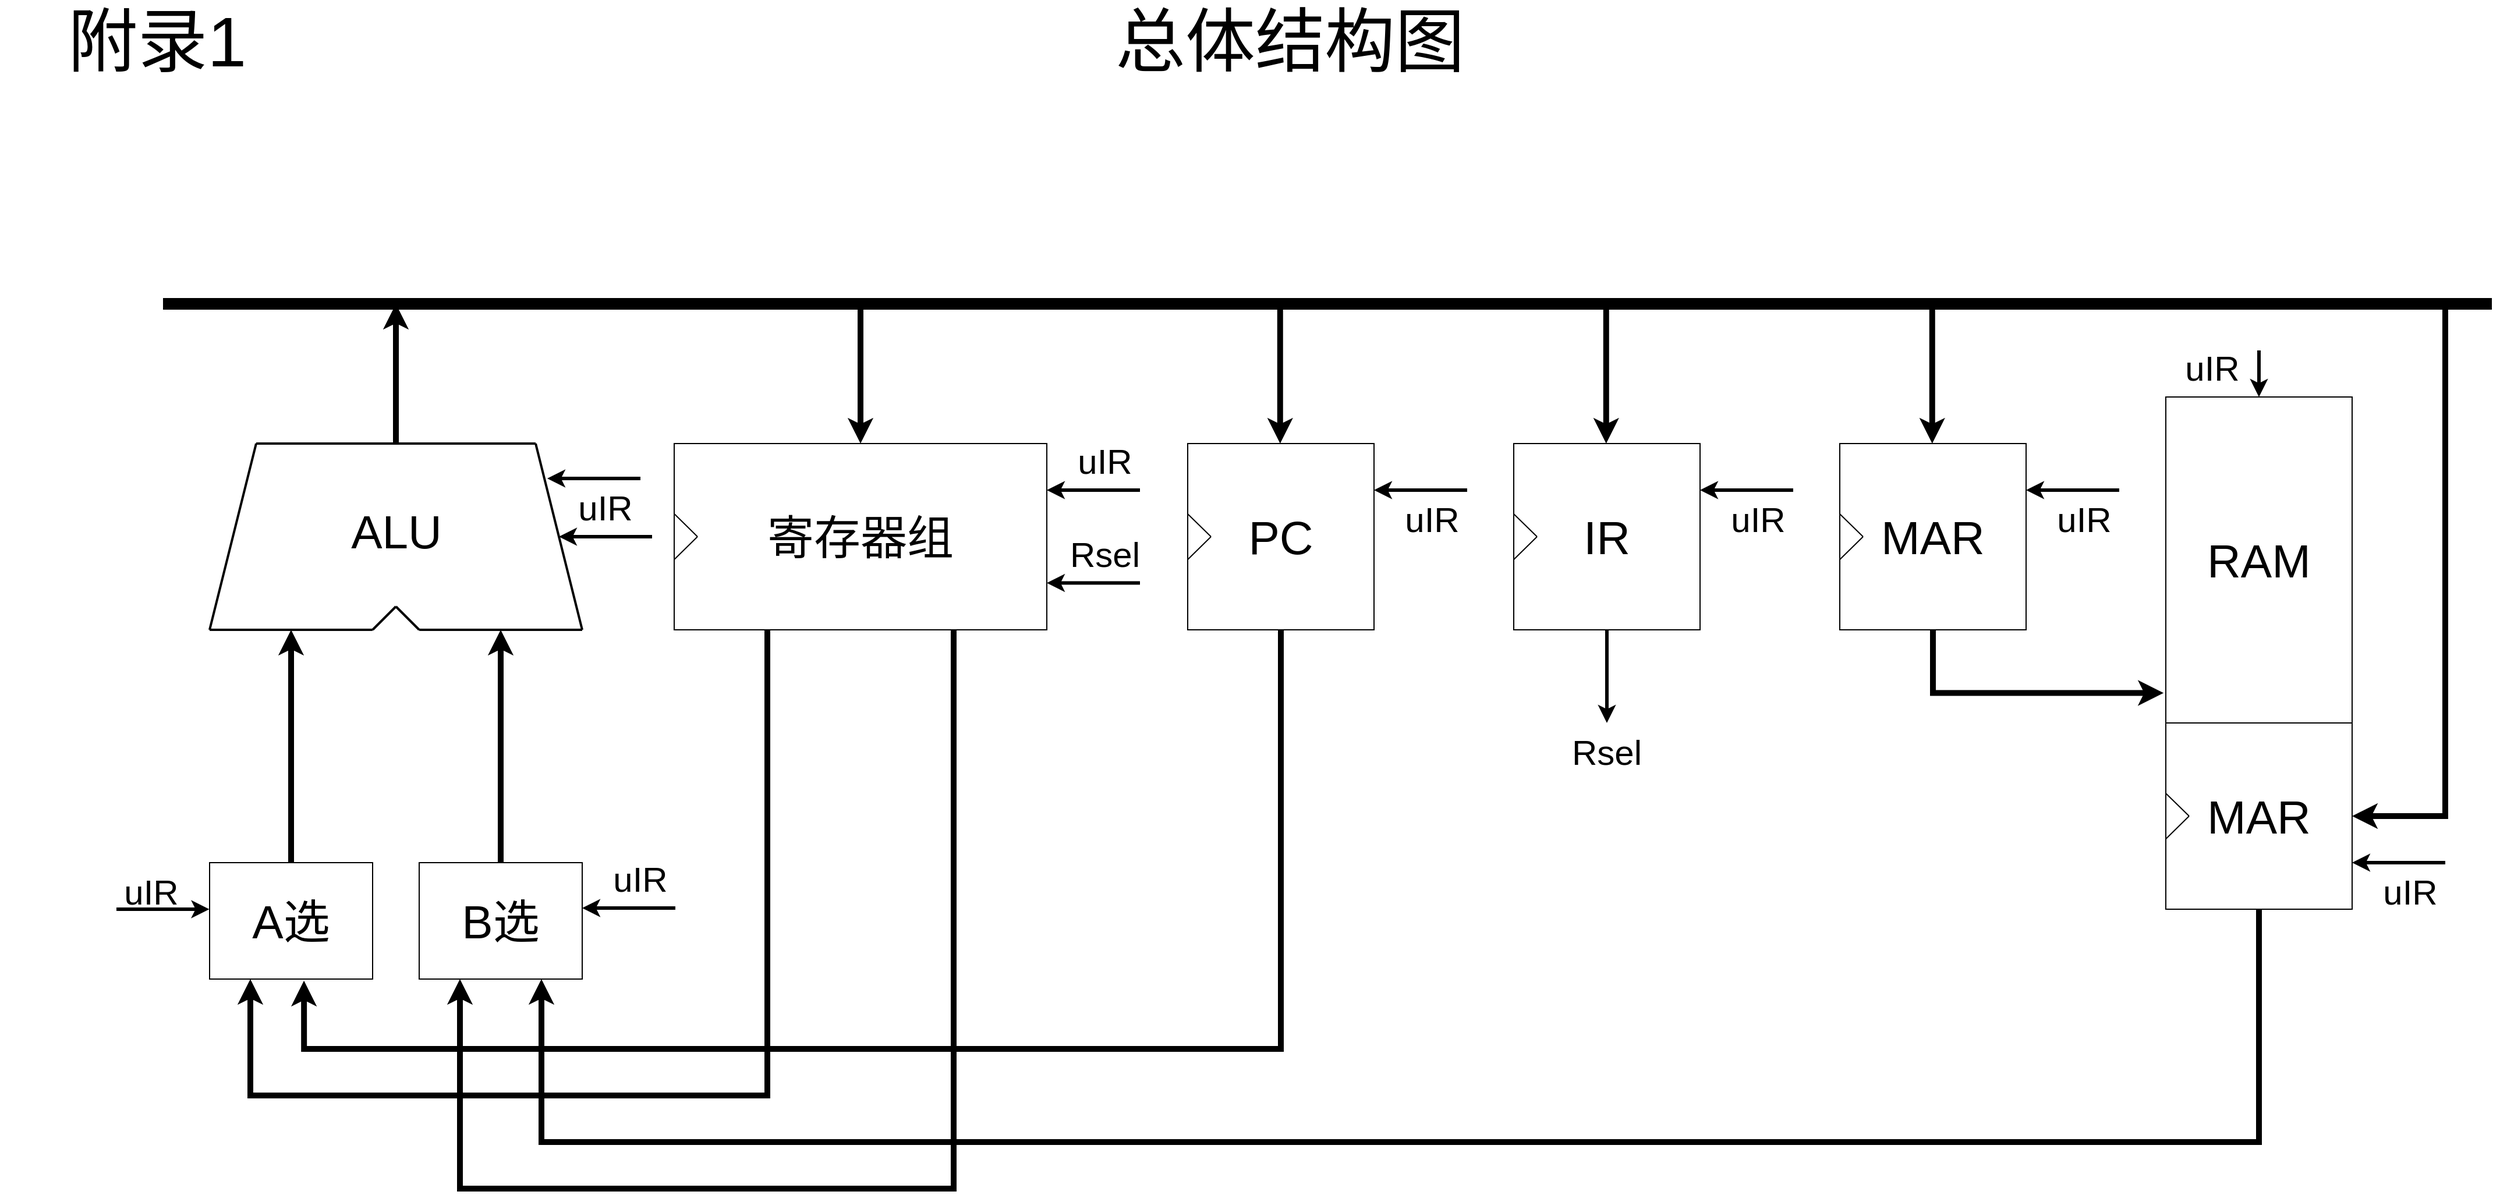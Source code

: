 <mxfile version="24.4.13" type="github">
  <diagram name="第 1 页" id="NPU7hm5LGNGhCcqN77LV">
    <mxGraphModel dx="3820" dy="2856" grid="1" gridSize="10" guides="1" tooltips="1" connect="1" arrows="1" fold="1" page="1" pageScale="1" pageWidth="2336" pageHeight="1654" math="0" shadow="0">
      <root>
        <mxCell id="0" />
        <mxCell id="1" parent="0" />
        <mxCell id="jWbf1facQkrspruIxKf3-2" value="" style="endArrow=none;html=1;rounded=0;jumpSize=10;strokeOpacity=100;arcSize=20;strokeWidth=10;" parent="1" edge="1">
          <mxGeometry width="50" height="50" relative="1" as="geometry">
            <mxPoint x="200" y="390" as="sourcePoint" />
            <mxPoint x="2200" y="390" as="targetPoint" />
          </mxGeometry>
        </mxCell>
        <mxCell id="jWbf1facQkrspruIxKf3-4" value="" style="endArrow=none;html=1;rounded=0;strokeWidth=2;" parent="1" edge="1">
          <mxGeometry width="50" height="50" relative="1" as="geometry">
            <mxPoint x="280" y="510" as="sourcePoint" />
            <mxPoint x="520" y="510" as="targetPoint" />
          </mxGeometry>
        </mxCell>
        <mxCell id="jWbf1facQkrspruIxKf3-5" value="" style="endArrow=none;html=1;rounded=0;strokeWidth=2;" parent="1" edge="1">
          <mxGeometry width="50" height="50" relative="1" as="geometry">
            <mxPoint x="240" y="670" as="sourcePoint" />
            <mxPoint x="280" y="510" as="targetPoint" />
          </mxGeometry>
        </mxCell>
        <mxCell id="jWbf1facQkrspruIxKf3-6" value="" style="endArrow=none;html=1;rounded=0;strokeWidth=2;" parent="1" edge="1">
          <mxGeometry width="50" height="50" relative="1" as="geometry">
            <mxPoint x="560" y="670" as="sourcePoint" />
            <mxPoint x="520" y="510" as="targetPoint" />
          </mxGeometry>
        </mxCell>
        <mxCell id="jWbf1facQkrspruIxKf3-8" value="" style="endArrow=none;html=1;rounded=0;strokeWidth=2;" parent="1" edge="1">
          <mxGeometry width="50" height="50" relative="1" as="geometry">
            <mxPoint x="240" y="670" as="sourcePoint" />
            <mxPoint x="380" y="670" as="targetPoint" />
          </mxGeometry>
        </mxCell>
        <mxCell id="jWbf1facQkrspruIxKf3-9" value="" style="endArrow=none;html=1;rounded=0;strokeWidth=2;" parent="1" edge="1">
          <mxGeometry width="50" height="50" relative="1" as="geometry">
            <mxPoint x="420" y="670" as="sourcePoint" />
            <mxPoint x="560" y="670" as="targetPoint" />
          </mxGeometry>
        </mxCell>
        <mxCell id="jWbf1facQkrspruIxKf3-10" value="" style="endArrow=none;html=1;rounded=0;strokeWidth=2;" parent="1" edge="1">
          <mxGeometry width="50" height="50" relative="1" as="geometry">
            <mxPoint x="380" y="670" as="sourcePoint" />
            <mxPoint x="400" y="650" as="targetPoint" />
          </mxGeometry>
        </mxCell>
        <mxCell id="jWbf1facQkrspruIxKf3-11" value="" style="endArrow=none;html=1;rounded=0;strokeWidth=2;" parent="1" edge="1">
          <mxGeometry width="50" height="50" relative="1" as="geometry">
            <mxPoint x="400" y="650" as="sourcePoint" />
            <mxPoint x="420" y="670" as="targetPoint" />
          </mxGeometry>
        </mxCell>
        <mxCell id="jWbf1facQkrspruIxKf3-12" value="" style="endArrow=classic;html=1;rounded=0;strokeWidth=5;" parent="1" edge="1">
          <mxGeometry width="50" height="50" relative="1" as="geometry">
            <mxPoint x="400" y="510" as="sourcePoint" />
            <mxPoint x="400" y="390" as="targetPoint" />
          </mxGeometry>
        </mxCell>
        <mxCell id="jWbf1facQkrspruIxKf3-17" style="edgeStyle=orthogonalEdgeStyle;rounded=0;orthogonalLoop=1;jettySize=auto;html=1;exitX=0.5;exitY=0;exitDx=0;exitDy=0;strokeWidth=5;" parent="1" source="jWbf1facQkrspruIxKf3-14" edge="1">
          <mxGeometry relative="1" as="geometry">
            <mxPoint x="310" y="670" as="targetPoint" />
          </mxGeometry>
        </mxCell>
        <mxCell id="jWbf1facQkrspruIxKf3-14" value="&lt;font style=&quot;font-size: 40px;&quot;&gt;A选&lt;/font&gt;" style="rounded=0;whiteSpace=wrap;html=1;" parent="1" vertex="1">
          <mxGeometry x="240" y="870" width="140" height="100" as="geometry" />
        </mxCell>
        <mxCell id="jWbf1facQkrspruIxKf3-18" style="edgeStyle=orthogonalEdgeStyle;rounded=0;orthogonalLoop=1;jettySize=auto;html=1;exitX=0.5;exitY=0;exitDx=0;exitDy=0;strokeWidth=5;" parent="1" source="jWbf1facQkrspruIxKf3-15" edge="1">
          <mxGeometry relative="1" as="geometry">
            <mxPoint x="490" y="670" as="targetPoint" />
          </mxGeometry>
        </mxCell>
        <mxCell id="jWbf1facQkrspruIxKf3-15" value="&lt;font style=&quot;font-size: 40px;&quot;&gt;B选&lt;/font&gt;" style="rounded=0;whiteSpace=wrap;html=1;" parent="1" vertex="1">
          <mxGeometry x="420" y="870" width="140" height="100" as="geometry" />
        </mxCell>
        <mxCell id="jWbf1facQkrspruIxKf3-16" value="&lt;font style=&quot;font-size: 40px;&quot;&gt;ALU&lt;/font&gt;" style="text;html=1;align=center;verticalAlign=middle;resizable=0;points=[];autosize=1;strokeColor=none;fillColor=none;" parent="1" vertex="1">
          <mxGeometry x="350" y="555" width="100" height="60" as="geometry" />
        </mxCell>
        <mxCell id="jWbf1facQkrspruIxKf3-67" style="edgeStyle=orthogonalEdgeStyle;rounded=0;orthogonalLoop=1;jettySize=auto;html=1;exitX=0.25;exitY=1;exitDx=0;exitDy=0;entryX=0.25;entryY=1;entryDx=0;entryDy=0;strokeWidth=5;" parent="1" source="jWbf1facQkrspruIxKf3-19" target="jWbf1facQkrspruIxKf3-14" edge="1">
          <mxGeometry relative="1" as="geometry">
            <mxPoint x="650" y="1170" as="targetPoint" />
            <Array as="points">
              <mxPoint x="719" y="1070" />
              <mxPoint x="275" y="1070" />
            </Array>
          </mxGeometry>
        </mxCell>
        <mxCell id="jWbf1facQkrspruIxKf3-69" style="edgeStyle=orthogonalEdgeStyle;rounded=0;orthogonalLoop=1;jettySize=auto;html=1;exitX=0.75;exitY=1;exitDx=0;exitDy=0;entryX=0.25;entryY=1;entryDx=0;entryDy=0;strokeWidth=5;" parent="1" source="jWbf1facQkrspruIxKf3-19" target="jWbf1facQkrspruIxKf3-15" edge="1">
          <mxGeometry relative="1" as="geometry">
            <mxPoint x="800" y="1160" as="targetPoint" />
            <Array as="points">
              <mxPoint x="879" y="1150" />
              <mxPoint x="455" y="1150" />
            </Array>
          </mxGeometry>
        </mxCell>
        <mxCell id="jWbf1facQkrspruIxKf3-19" value="&lt;font style=&quot;font-size: 40px;&quot;&gt;寄存器组&lt;/font&gt;" style="rounded=0;whiteSpace=wrap;html=1;" parent="1" vertex="1">
          <mxGeometry x="639" y="510" width="320" height="160" as="geometry" />
        </mxCell>
        <mxCell id="jWbf1facQkrspruIxKf3-20" value="" style="endArrow=none;html=1;rounded=0;exitX=0.001;exitY=0.379;exitDx=0;exitDy=0;exitPerimeter=0;" parent="1" source="jWbf1facQkrspruIxKf3-19" edge="1">
          <mxGeometry width="50" height="50" relative="1" as="geometry">
            <mxPoint x="829" y="710" as="sourcePoint" />
            <mxPoint x="659" y="590" as="targetPoint" />
          </mxGeometry>
        </mxCell>
        <mxCell id="jWbf1facQkrspruIxKf3-21" value="" style="endArrow=none;html=1;rounded=0;exitX=-0.003;exitY=0.629;exitDx=0;exitDy=0;exitPerimeter=0;" parent="1" edge="1">
          <mxGeometry width="50" height="50" relative="1" as="geometry">
            <mxPoint x="639.04" y="609.64" as="sourcePoint" />
            <mxPoint x="659" y="590" as="targetPoint" />
          </mxGeometry>
        </mxCell>
        <mxCell id="jWbf1facQkrspruIxKf3-68" style="edgeStyle=orthogonalEdgeStyle;rounded=0;orthogonalLoop=1;jettySize=auto;html=1;exitX=0.5;exitY=1;exitDx=0;exitDy=0;entryX=0.579;entryY=1.014;entryDx=0;entryDy=0;entryPerimeter=0;strokeWidth=5;" parent="1" source="jWbf1facQkrspruIxKf3-22" target="jWbf1facQkrspruIxKf3-14" edge="1">
          <mxGeometry relative="1" as="geometry">
            <mxPoint x="1000" y="1030" as="targetPoint" />
            <Array as="points">
              <mxPoint x="1160" y="1030" />
              <mxPoint x="321" y="1030" />
            </Array>
          </mxGeometry>
        </mxCell>
        <mxCell id="jWbf1facQkrspruIxKf3-22" value="&lt;font style=&quot;font-size: 40px;&quot;&gt;PC&lt;/font&gt;" style="rounded=0;whiteSpace=wrap;html=1;" parent="1" vertex="1">
          <mxGeometry x="1080" y="510" width="160" height="160" as="geometry" />
        </mxCell>
        <mxCell id="jWbf1facQkrspruIxKf3-23" value="" style="endArrow=none;html=1;rounded=0;exitX=0.001;exitY=0.379;exitDx=0;exitDy=0;exitPerimeter=0;" parent="1" source="jWbf1facQkrspruIxKf3-22" edge="1">
          <mxGeometry width="50" height="50" relative="1" as="geometry">
            <mxPoint x="1270" y="710" as="sourcePoint" />
            <mxPoint x="1100" y="590" as="targetPoint" />
          </mxGeometry>
        </mxCell>
        <mxCell id="jWbf1facQkrspruIxKf3-24" value="" style="endArrow=none;html=1;rounded=0;exitX=-0.003;exitY=0.629;exitDx=0;exitDy=0;exitPerimeter=0;" parent="1" edge="1">
          <mxGeometry width="50" height="50" relative="1" as="geometry">
            <mxPoint x="1080.04" y="609.64" as="sourcePoint" />
            <mxPoint x="1100" y="590" as="targetPoint" />
          </mxGeometry>
        </mxCell>
        <mxCell id="jWbf1facQkrspruIxKf3-25" value="&lt;span style=&quot;font-size: 40px;&quot;&gt;IR&lt;/span&gt;" style="rounded=0;whiteSpace=wrap;html=1;" parent="1" vertex="1">
          <mxGeometry x="1360" y="510" width="160" height="160" as="geometry" />
        </mxCell>
        <mxCell id="jWbf1facQkrspruIxKf3-26" value="" style="endArrow=none;html=1;rounded=0;exitX=0.001;exitY=0.379;exitDx=0;exitDy=0;exitPerimeter=0;" parent="1" source="jWbf1facQkrspruIxKf3-25" edge="1">
          <mxGeometry width="50" height="50" relative="1" as="geometry">
            <mxPoint x="1550" y="710" as="sourcePoint" />
            <mxPoint x="1380" y="590" as="targetPoint" />
          </mxGeometry>
        </mxCell>
        <mxCell id="jWbf1facQkrspruIxKf3-27" value="" style="endArrow=none;html=1;rounded=0;exitX=-0.003;exitY=0.629;exitDx=0;exitDy=0;exitPerimeter=0;" parent="1" edge="1">
          <mxGeometry width="50" height="50" relative="1" as="geometry">
            <mxPoint x="1360.04" y="609.64" as="sourcePoint" />
            <mxPoint x="1380" y="590" as="targetPoint" />
          </mxGeometry>
        </mxCell>
        <mxCell id="jWbf1facQkrspruIxKf3-28" value="&lt;span style=&quot;font-size: 40px;&quot;&gt;MAR&lt;/span&gt;" style="rounded=0;whiteSpace=wrap;html=1;" parent="1" vertex="1">
          <mxGeometry x="1640" y="510" width="160" height="160" as="geometry" />
        </mxCell>
        <mxCell id="jWbf1facQkrspruIxKf3-29" value="" style="endArrow=none;html=1;rounded=0;exitX=0.001;exitY=0.379;exitDx=0;exitDy=0;exitPerimeter=0;" parent="1" source="jWbf1facQkrspruIxKf3-28" edge="1">
          <mxGeometry width="50" height="50" relative="1" as="geometry">
            <mxPoint x="1830" y="710" as="sourcePoint" />
            <mxPoint x="1660" y="590" as="targetPoint" />
          </mxGeometry>
        </mxCell>
        <mxCell id="jWbf1facQkrspruIxKf3-30" value="" style="endArrow=none;html=1;rounded=0;exitX=-0.003;exitY=0.629;exitDx=0;exitDy=0;exitPerimeter=0;" parent="1" edge="1">
          <mxGeometry width="50" height="50" relative="1" as="geometry">
            <mxPoint x="1640.04" y="609.64" as="sourcePoint" />
            <mxPoint x="1660" y="590" as="targetPoint" />
          </mxGeometry>
        </mxCell>
        <mxCell id="jWbf1facQkrspruIxKf3-70" style="edgeStyle=orthogonalEdgeStyle;rounded=0;orthogonalLoop=1;jettySize=auto;html=1;exitX=0.5;exitY=1;exitDx=0;exitDy=0;entryX=0.75;entryY=1;entryDx=0;entryDy=0;strokeWidth=5;" parent="1" source="jWbf1facQkrspruIxKf3-31" target="jWbf1facQkrspruIxKf3-15" edge="1">
          <mxGeometry relative="1" as="geometry">
            <mxPoint x="1030" y="1110" as="targetPoint" />
            <Array as="points">
              <mxPoint x="2000" y="1110" />
              <mxPoint x="525" y="1110" />
            </Array>
          </mxGeometry>
        </mxCell>
        <mxCell id="jWbf1facQkrspruIxKf3-31" value="&lt;span style=&quot;font-size: 40px;&quot;&gt;MAR&lt;/span&gt;" style="rounded=0;whiteSpace=wrap;html=1;" parent="1" vertex="1">
          <mxGeometry x="1920" y="750" width="160" height="160" as="geometry" />
        </mxCell>
        <mxCell id="jWbf1facQkrspruIxKf3-32" value="" style="endArrow=none;html=1;rounded=0;exitX=0.001;exitY=0.379;exitDx=0;exitDy=0;exitPerimeter=0;" parent="1" source="jWbf1facQkrspruIxKf3-31" edge="1">
          <mxGeometry width="50" height="50" relative="1" as="geometry">
            <mxPoint x="2110" y="950" as="sourcePoint" />
            <mxPoint x="1940" y="830" as="targetPoint" />
          </mxGeometry>
        </mxCell>
        <mxCell id="jWbf1facQkrspruIxKf3-33" value="" style="endArrow=none;html=1;rounded=0;exitX=-0.003;exitY=0.629;exitDx=0;exitDy=0;exitPerimeter=0;" parent="1" edge="1">
          <mxGeometry width="50" height="50" relative="1" as="geometry">
            <mxPoint x="1920.04" y="849.64" as="sourcePoint" />
            <mxPoint x="1940" y="830" as="targetPoint" />
          </mxGeometry>
        </mxCell>
        <mxCell id="jWbf1facQkrspruIxKf3-34" value="&lt;font style=&quot;font-size: 40px;&quot;&gt;RAM&lt;/font&gt;" style="rounded=0;whiteSpace=wrap;html=1;" parent="1" vertex="1">
          <mxGeometry x="1920" y="470" width="160" height="280" as="geometry" />
        </mxCell>
        <mxCell id="jWbf1facQkrspruIxKf3-35" value="" style="endArrow=classic;html=1;rounded=0;entryX=0.5;entryY=0;entryDx=0;entryDy=0;strokeWidth=5;" parent="1" target="jWbf1facQkrspruIxKf3-19" edge="1">
          <mxGeometry width="50" height="50" relative="1" as="geometry">
            <mxPoint x="799" y="390" as="sourcePoint" />
            <mxPoint x="1079" y="290" as="targetPoint" />
          </mxGeometry>
        </mxCell>
        <mxCell id="jWbf1facQkrspruIxKf3-36" value="" style="endArrow=classic;html=1;rounded=0;entryX=0.5;entryY=0;entryDx=0;entryDy=0;strokeWidth=5;" parent="1" edge="1">
          <mxGeometry width="50" height="50" relative="1" as="geometry">
            <mxPoint x="1159.38" y="390" as="sourcePoint" />
            <mxPoint x="1159.38" y="510" as="targetPoint" />
          </mxGeometry>
        </mxCell>
        <mxCell id="jWbf1facQkrspruIxKf3-37" value="" style="endArrow=classic;html=1;rounded=0;entryX=0.5;entryY=0;entryDx=0;entryDy=0;strokeWidth=5;" parent="1" edge="1">
          <mxGeometry width="50" height="50" relative="1" as="geometry">
            <mxPoint x="1439.38" y="390" as="sourcePoint" />
            <mxPoint x="1439.38" y="510" as="targetPoint" />
          </mxGeometry>
        </mxCell>
        <mxCell id="jWbf1facQkrspruIxKf3-38" value="" style="endArrow=classic;html=1;rounded=0;entryX=0.5;entryY=0;entryDx=0;entryDy=0;strokeWidth=5;" parent="1" edge="1">
          <mxGeometry width="50" height="50" relative="1" as="geometry">
            <mxPoint x="1719.38" y="390" as="sourcePoint" />
            <mxPoint x="1719.38" y="510" as="targetPoint" />
          </mxGeometry>
        </mxCell>
        <mxCell id="jWbf1facQkrspruIxKf3-39" value="" style="endArrow=classic;html=1;rounded=0;strokeWidth=5;entryX=1;entryY=0.5;entryDx=0;entryDy=0;" parent="1" target="jWbf1facQkrspruIxKf3-31" edge="1">
          <mxGeometry width="50" height="50" relative="1" as="geometry">
            <mxPoint x="2160" y="390" as="sourcePoint" />
            <mxPoint x="2120" y="830" as="targetPoint" />
            <Array as="points">
              <mxPoint x="2160" y="830" />
            </Array>
          </mxGeometry>
        </mxCell>
        <mxCell id="jWbf1facQkrspruIxKf3-40" value="" style="endArrow=classic;html=1;rounded=0;entryX=1;entryY=0.75;entryDx=0;entryDy=0;strokeWidth=3;" parent="1" target="jWbf1facQkrspruIxKf3-31" edge="1">
          <mxGeometry width="50" height="50" relative="1" as="geometry">
            <mxPoint x="2160" y="870" as="sourcePoint" />
            <mxPoint x="2230" y="860" as="targetPoint" />
          </mxGeometry>
        </mxCell>
        <mxCell id="jWbf1facQkrspruIxKf3-41" value="&lt;font style=&quot;font-size: 30px;&quot;&gt;uIR&lt;/font&gt;" style="text;html=1;align=center;verticalAlign=middle;whiteSpace=wrap;rounded=0;" parent="1" vertex="1">
          <mxGeometry x="2100" y="880" width="60" height="30" as="geometry" />
        </mxCell>
        <mxCell id="jWbf1facQkrspruIxKf3-42" value="" style="endArrow=classic;html=1;rounded=0;entryX=1;entryY=0.75;entryDx=0;entryDy=0;strokeWidth=3;" parent="1" edge="1">
          <mxGeometry width="50" height="50" relative="1" as="geometry">
            <mxPoint x="1880" y="550" as="sourcePoint" />
            <mxPoint x="1800" y="550" as="targetPoint" />
          </mxGeometry>
        </mxCell>
        <mxCell id="jWbf1facQkrspruIxKf3-43" value="&lt;font style=&quot;font-size: 30px;&quot;&gt;uIR&lt;/font&gt;" style="text;html=1;align=center;verticalAlign=middle;whiteSpace=wrap;rounded=0;" parent="1" vertex="1">
          <mxGeometry x="1820" y="560" width="60" height="30" as="geometry" />
        </mxCell>
        <mxCell id="jWbf1facQkrspruIxKf3-44" value="" style="endArrow=classic;html=1;rounded=0;entryX=1;entryY=0.75;entryDx=0;entryDy=0;strokeWidth=3;" parent="1" edge="1">
          <mxGeometry width="50" height="50" relative="1" as="geometry">
            <mxPoint x="1600" y="550" as="sourcePoint" />
            <mxPoint x="1520" y="550" as="targetPoint" />
          </mxGeometry>
        </mxCell>
        <mxCell id="jWbf1facQkrspruIxKf3-45" value="&lt;font style=&quot;font-size: 30px;&quot;&gt;uIR&lt;/font&gt;" style="text;html=1;align=center;verticalAlign=middle;whiteSpace=wrap;rounded=0;" parent="1" vertex="1">
          <mxGeometry x="1540" y="560" width="60" height="30" as="geometry" />
        </mxCell>
        <mxCell id="jWbf1facQkrspruIxKf3-46" value="" style="endArrow=classic;html=1;rounded=0;entryX=1;entryY=0.75;entryDx=0;entryDy=0;strokeWidth=3;" parent="1" edge="1">
          <mxGeometry width="50" height="50" relative="1" as="geometry">
            <mxPoint x="1320" y="550" as="sourcePoint" />
            <mxPoint x="1240" y="550" as="targetPoint" />
          </mxGeometry>
        </mxCell>
        <mxCell id="jWbf1facQkrspruIxKf3-47" value="&lt;font style=&quot;font-size: 30px;&quot;&gt;uIR&lt;/font&gt;" style="text;html=1;align=center;verticalAlign=middle;whiteSpace=wrap;rounded=0;" parent="1" vertex="1">
          <mxGeometry x="1260" y="560" width="60" height="30" as="geometry" />
        </mxCell>
        <mxCell id="jWbf1facQkrspruIxKf3-48" value="" style="endArrow=classic;html=1;rounded=0;entryX=1;entryY=0.75;entryDx=0;entryDy=0;strokeWidth=3;" parent="1" edge="1">
          <mxGeometry width="50" height="50" relative="1" as="geometry">
            <mxPoint x="1039" y="550" as="sourcePoint" />
            <mxPoint x="959" y="550" as="targetPoint" />
          </mxGeometry>
        </mxCell>
        <mxCell id="jWbf1facQkrspruIxKf3-49" value="&lt;font style=&quot;font-size: 30px;&quot;&gt;uIR&lt;/font&gt;" style="text;html=1;align=center;verticalAlign=middle;whiteSpace=wrap;rounded=0;" parent="1" vertex="1">
          <mxGeometry x="979" y="510" width="60" height="30" as="geometry" />
        </mxCell>
        <mxCell id="jWbf1facQkrspruIxKf3-51" value="" style="endArrow=classic;html=1;rounded=0;entryX=1;entryY=0.75;entryDx=0;entryDy=0;strokeWidth=3;" parent="1" edge="1">
          <mxGeometry width="50" height="50" relative="1" as="geometry">
            <mxPoint x="610" y="540" as="sourcePoint" />
            <mxPoint x="530" y="540" as="targetPoint" />
          </mxGeometry>
        </mxCell>
        <mxCell id="jWbf1facQkrspruIxKf3-52" value="&lt;font style=&quot;font-size: 30px;&quot;&gt;uIR&lt;/font&gt;" style="text;html=1;align=center;verticalAlign=middle;whiteSpace=wrap;rounded=0;" parent="1" vertex="1">
          <mxGeometry x="550" y="550" width="60" height="30" as="geometry" />
        </mxCell>
        <mxCell id="jWbf1facQkrspruIxKf3-53" value="" style="endArrow=classic;html=1;rounded=0;entryX=1;entryY=0.75;entryDx=0;entryDy=0;strokeWidth=3;" parent="1" edge="1">
          <mxGeometry width="50" height="50" relative="1" as="geometry">
            <mxPoint x="620" y="590" as="sourcePoint" />
            <mxPoint x="540" y="590" as="targetPoint" />
          </mxGeometry>
        </mxCell>
        <mxCell id="jWbf1facQkrspruIxKf3-57" value="" style="endArrow=classic;html=1;rounded=0;entryX=1;entryY=0.75;entryDx=0;entryDy=0;strokeWidth=3;" parent="1" edge="1">
          <mxGeometry width="50" height="50" relative="1" as="geometry">
            <mxPoint x="1039" y="629.72" as="sourcePoint" />
            <mxPoint x="959" y="629.72" as="targetPoint" />
          </mxGeometry>
        </mxCell>
        <mxCell id="jWbf1facQkrspruIxKf3-58" value="&lt;span style=&quot;font-size: 30px;&quot;&gt;Rsel&lt;/span&gt;" style="text;html=1;align=center;verticalAlign=middle;whiteSpace=wrap;rounded=0;" parent="1" vertex="1">
          <mxGeometry x="979" y="589.72" width="60" height="30" as="geometry" />
        </mxCell>
        <mxCell id="jWbf1facQkrspruIxKf3-59" value="" style="endArrow=classic;html=1;rounded=0;strokeWidth=3;exitX=0.5;exitY=1;exitDx=0;exitDy=0;" parent="1" source="jWbf1facQkrspruIxKf3-25" edge="1">
          <mxGeometry width="50" height="50" relative="1" as="geometry">
            <mxPoint x="1440" y="730" as="sourcePoint" />
            <mxPoint x="1440" y="750" as="targetPoint" />
          </mxGeometry>
        </mxCell>
        <mxCell id="jWbf1facQkrspruIxKf3-60" value="&lt;span style=&quot;font-size: 30px;&quot;&gt;Rsel&lt;/span&gt;" style="text;html=1;align=center;verticalAlign=middle;whiteSpace=wrap;rounded=0;" parent="1" vertex="1">
          <mxGeometry x="1410" y="760" width="60" height="30" as="geometry" />
        </mxCell>
        <mxCell id="jWbf1facQkrspruIxKf3-62" style="edgeStyle=orthogonalEdgeStyle;rounded=0;orthogonalLoop=1;jettySize=auto;html=1;exitX=0.5;exitY=1;exitDx=0;exitDy=0;entryX=-0.012;entryY=0.908;entryDx=0;entryDy=0;entryPerimeter=0;strokeWidth=5;" parent="1" source="jWbf1facQkrspruIxKf3-28" target="jWbf1facQkrspruIxKf3-34" edge="1">
          <mxGeometry relative="1" as="geometry" />
        </mxCell>
        <mxCell id="jWbf1facQkrspruIxKf3-63" value="" style="endArrow=classic;html=1;rounded=0;entryX=1;entryY=0.75;entryDx=0;entryDy=0;strokeWidth=3;" parent="1" edge="1">
          <mxGeometry width="50" height="50" relative="1" as="geometry">
            <mxPoint x="640" y="909" as="sourcePoint" />
            <mxPoint x="560" y="909" as="targetPoint" />
          </mxGeometry>
        </mxCell>
        <mxCell id="jWbf1facQkrspruIxKf3-64" value="&lt;font style=&quot;font-size: 30px;&quot;&gt;uIR&lt;/font&gt;" style="text;html=1;align=center;verticalAlign=middle;whiteSpace=wrap;rounded=0;" parent="1" vertex="1">
          <mxGeometry x="580" y="869" width="60" height="30" as="geometry" />
        </mxCell>
        <mxCell id="jWbf1facQkrspruIxKf3-65" value="" style="endArrow=classic;html=1;rounded=0;entryX=-0.002;entryY=0.4;entryDx=0;entryDy=0;strokeWidth=3;entryPerimeter=0;" parent="1" target="jWbf1facQkrspruIxKf3-14" edge="1">
          <mxGeometry width="50" height="50" relative="1" as="geometry">
            <mxPoint x="160" y="910" as="sourcePoint" />
            <mxPoint x="130" y="930" as="targetPoint" />
          </mxGeometry>
        </mxCell>
        <mxCell id="jWbf1facQkrspruIxKf3-66" value="&lt;font style=&quot;font-size: 30px;&quot;&gt;uIR&lt;/font&gt;" style="text;html=1;align=center;verticalAlign=middle;whiteSpace=wrap;rounded=0;" parent="1" vertex="1">
          <mxGeometry x="160" y="880" width="60" height="30" as="geometry" />
        </mxCell>
        <mxCell id="jWbf1facQkrspruIxKf3-71" value="" style="endArrow=classic;html=1;rounded=0;entryX=0.5;entryY=0;entryDx=0;entryDy=0;strokeWidth=3;" parent="1" target="jWbf1facQkrspruIxKf3-34" edge="1">
          <mxGeometry width="50" height="50" relative="1" as="geometry">
            <mxPoint x="2000" y="430" as="sourcePoint" />
            <mxPoint x="1830" y="440" as="targetPoint" />
          </mxGeometry>
        </mxCell>
        <mxCell id="jWbf1facQkrspruIxKf3-72" value="&lt;font style=&quot;font-size: 30px;&quot;&gt;uIR&lt;/font&gt;" style="text;html=1;align=center;verticalAlign=middle;whiteSpace=wrap;rounded=0;" parent="1" vertex="1">
          <mxGeometry x="1930" y="430" width="60" height="30" as="geometry" />
        </mxCell>
        <mxCell id="aV1OSUQ7pgssJij-LXjL-1" value="&lt;font style=&quot;font-size: 60px;&quot;&gt;附录1&lt;/font&gt;" style="text;html=1;align=center;verticalAlign=middle;whiteSpace=wrap;rounded=0;" vertex="1" parent="1">
          <mxGeometry x="60" y="150" width="270" height="30" as="geometry" />
        </mxCell>
        <mxCell id="aV1OSUQ7pgssJij-LXjL-2" value="&lt;font style=&quot;font-size: 60px;&quot;&gt;总体结构图&lt;/font&gt;" style="text;html=1;align=center;verticalAlign=middle;whiteSpace=wrap;rounded=0;" vertex="1" parent="1">
          <mxGeometry x="833" y="150" width="670" height="30" as="geometry" />
        </mxCell>
      </root>
    </mxGraphModel>
  </diagram>
</mxfile>
